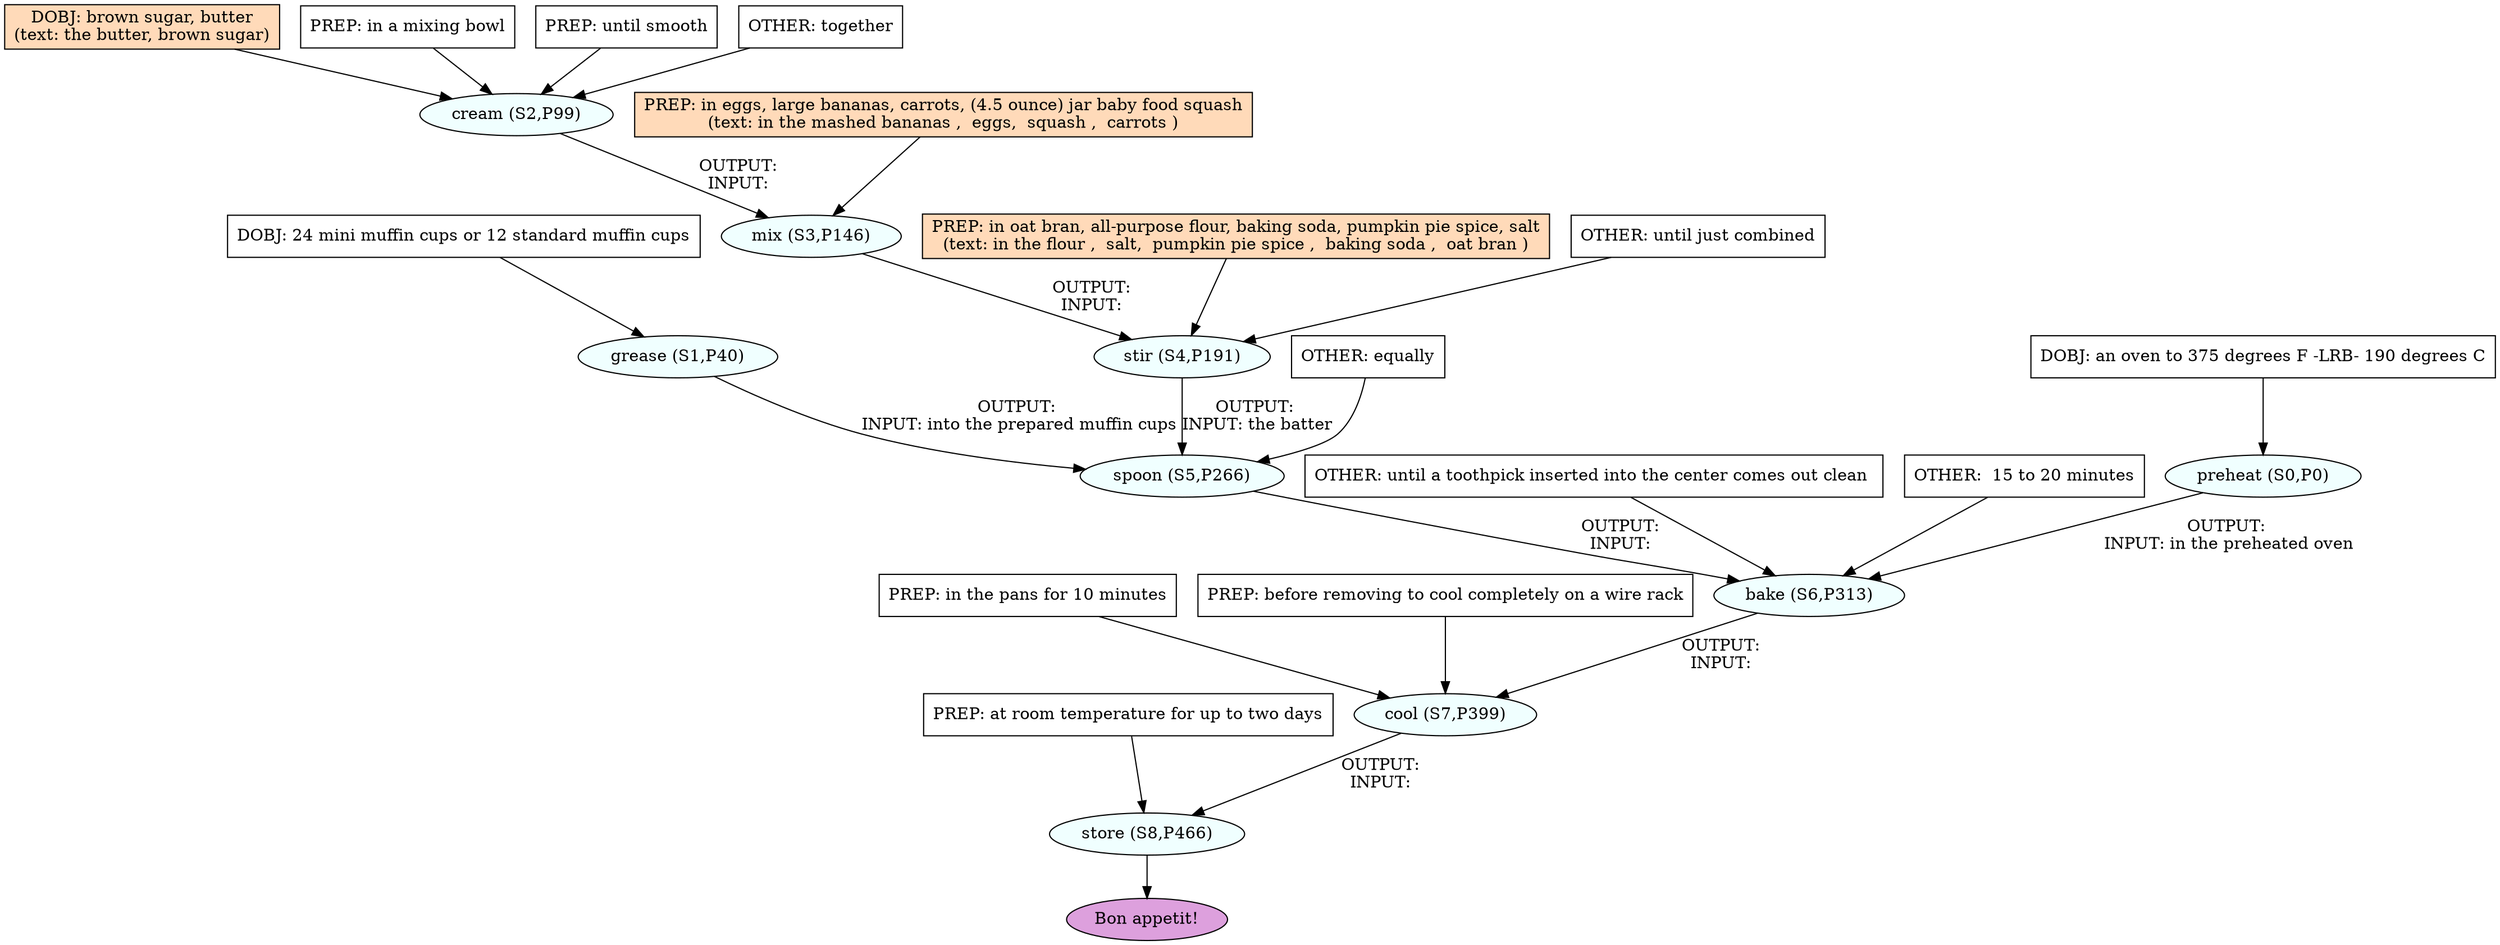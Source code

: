 digraph recipe {
E0[label="preheat (S0,P0)", shape=oval, style=filled, fillcolor=azure]
E1[label="grease (S1,P40)", shape=oval, style=filled, fillcolor=azure]
E2[label="cream (S2,P99)", shape=oval, style=filled, fillcolor=azure]
E3[label="mix (S3,P146)", shape=oval, style=filled, fillcolor=azure]
E4[label="stir (S4,P191)", shape=oval, style=filled, fillcolor=azure]
E5[label="spoon (S5,P266)", shape=oval, style=filled, fillcolor=azure]
E6[label="bake (S6,P313)", shape=oval, style=filled, fillcolor=azure]
E7[label="cool (S7,P399)", shape=oval, style=filled, fillcolor=azure]
E8[label="store (S8,P466)", shape=oval, style=filled, fillcolor=azure]
D0[label="DOBJ: an oven to 375 degrees F -LRB- 190 degrees C", shape=box, style=filled, fillcolor=white]
D0 -> E0
D1[label="DOBJ: 24 mini muffin cups or 12 standard muffin cups", shape=box, style=filled, fillcolor=white]
D1 -> E1
D2[label="DOBJ: brown sugar, butter
(text: the butter, brown sugar)", shape=box, style=filled, fillcolor=peachpuff]
D2 -> E2
P2_0[label="PREP: in a mixing bowl", shape=box, style=filled, fillcolor=white]
P2_0 -> E2
P2_1[label="PREP: until smooth", shape=box, style=filled, fillcolor=white]
P2_1 -> E2
O2_0[label="OTHER: together", shape=box, style=filled, fillcolor=white]
O2_0 -> E2
E2 -> E3 [label="OUTPUT: 
INPUT: "]
P3_0_ing[label="PREP: in eggs, large bananas, carrots, (4.5 ounce) jar baby food squash
(text: in the mashed bananas ,  eggs,  squash ,  carrots )", shape=box, style=filled, fillcolor=peachpuff]
P3_0_ing -> E3
E3 -> E4 [label="OUTPUT: 
INPUT: "]
P4_0_ing[label="PREP: in oat bran, all-purpose flour, baking soda, pumpkin pie spice, salt
(text: in the flour ,  salt,  pumpkin pie spice ,  baking soda ,  oat bran )", shape=box, style=filled, fillcolor=peachpuff]
P4_0_ing -> E4
O4_0_0[label="OTHER: until just combined", shape=box, style=filled, fillcolor=white]
O4_0_0 -> E4
E4 -> E5 [label="OUTPUT: 
INPUT: the batter"]
E1 -> E5 [label="OUTPUT: 
INPUT: into the prepared muffin cups"]
O5_0_0[label="OTHER: equally", shape=box, style=filled, fillcolor=white]
O5_0_0 -> E5
E5 -> E6 [label="OUTPUT: 
INPUT: "]
E0 -> E6 [label="OUTPUT: 
INPUT: in the preheated oven"]
O6_0_0[label="OTHER: until a toothpick inserted into the center comes out clean ", shape=box, style=filled, fillcolor=white]
O6_0_0 -> E6
O6_0_1[label="OTHER:  15 to 20 minutes", shape=box, style=filled, fillcolor=white]
O6_0_1 -> E6
E6 -> E7 [label="OUTPUT: 
INPUT: "]
P7_0_0[label="PREP: in the pans for 10 minutes", shape=box, style=filled, fillcolor=white]
P7_0_0 -> E7
P7_1_0[label="PREP: before removing to cool completely on a wire rack", shape=box, style=filled, fillcolor=white]
P7_1_0 -> E7
E7 -> E8 [label="OUTPUT: 
INPUT: "]
P8_0_0[label="PREP: at room temperature for up to two days", shape=box, style=filled, fillcolor=white]
P8_0_0 -> E8
EOR[label="Bon appetit!", shape=oval, style=filled, fillcolor=plum]
E8 -> EOR
}

